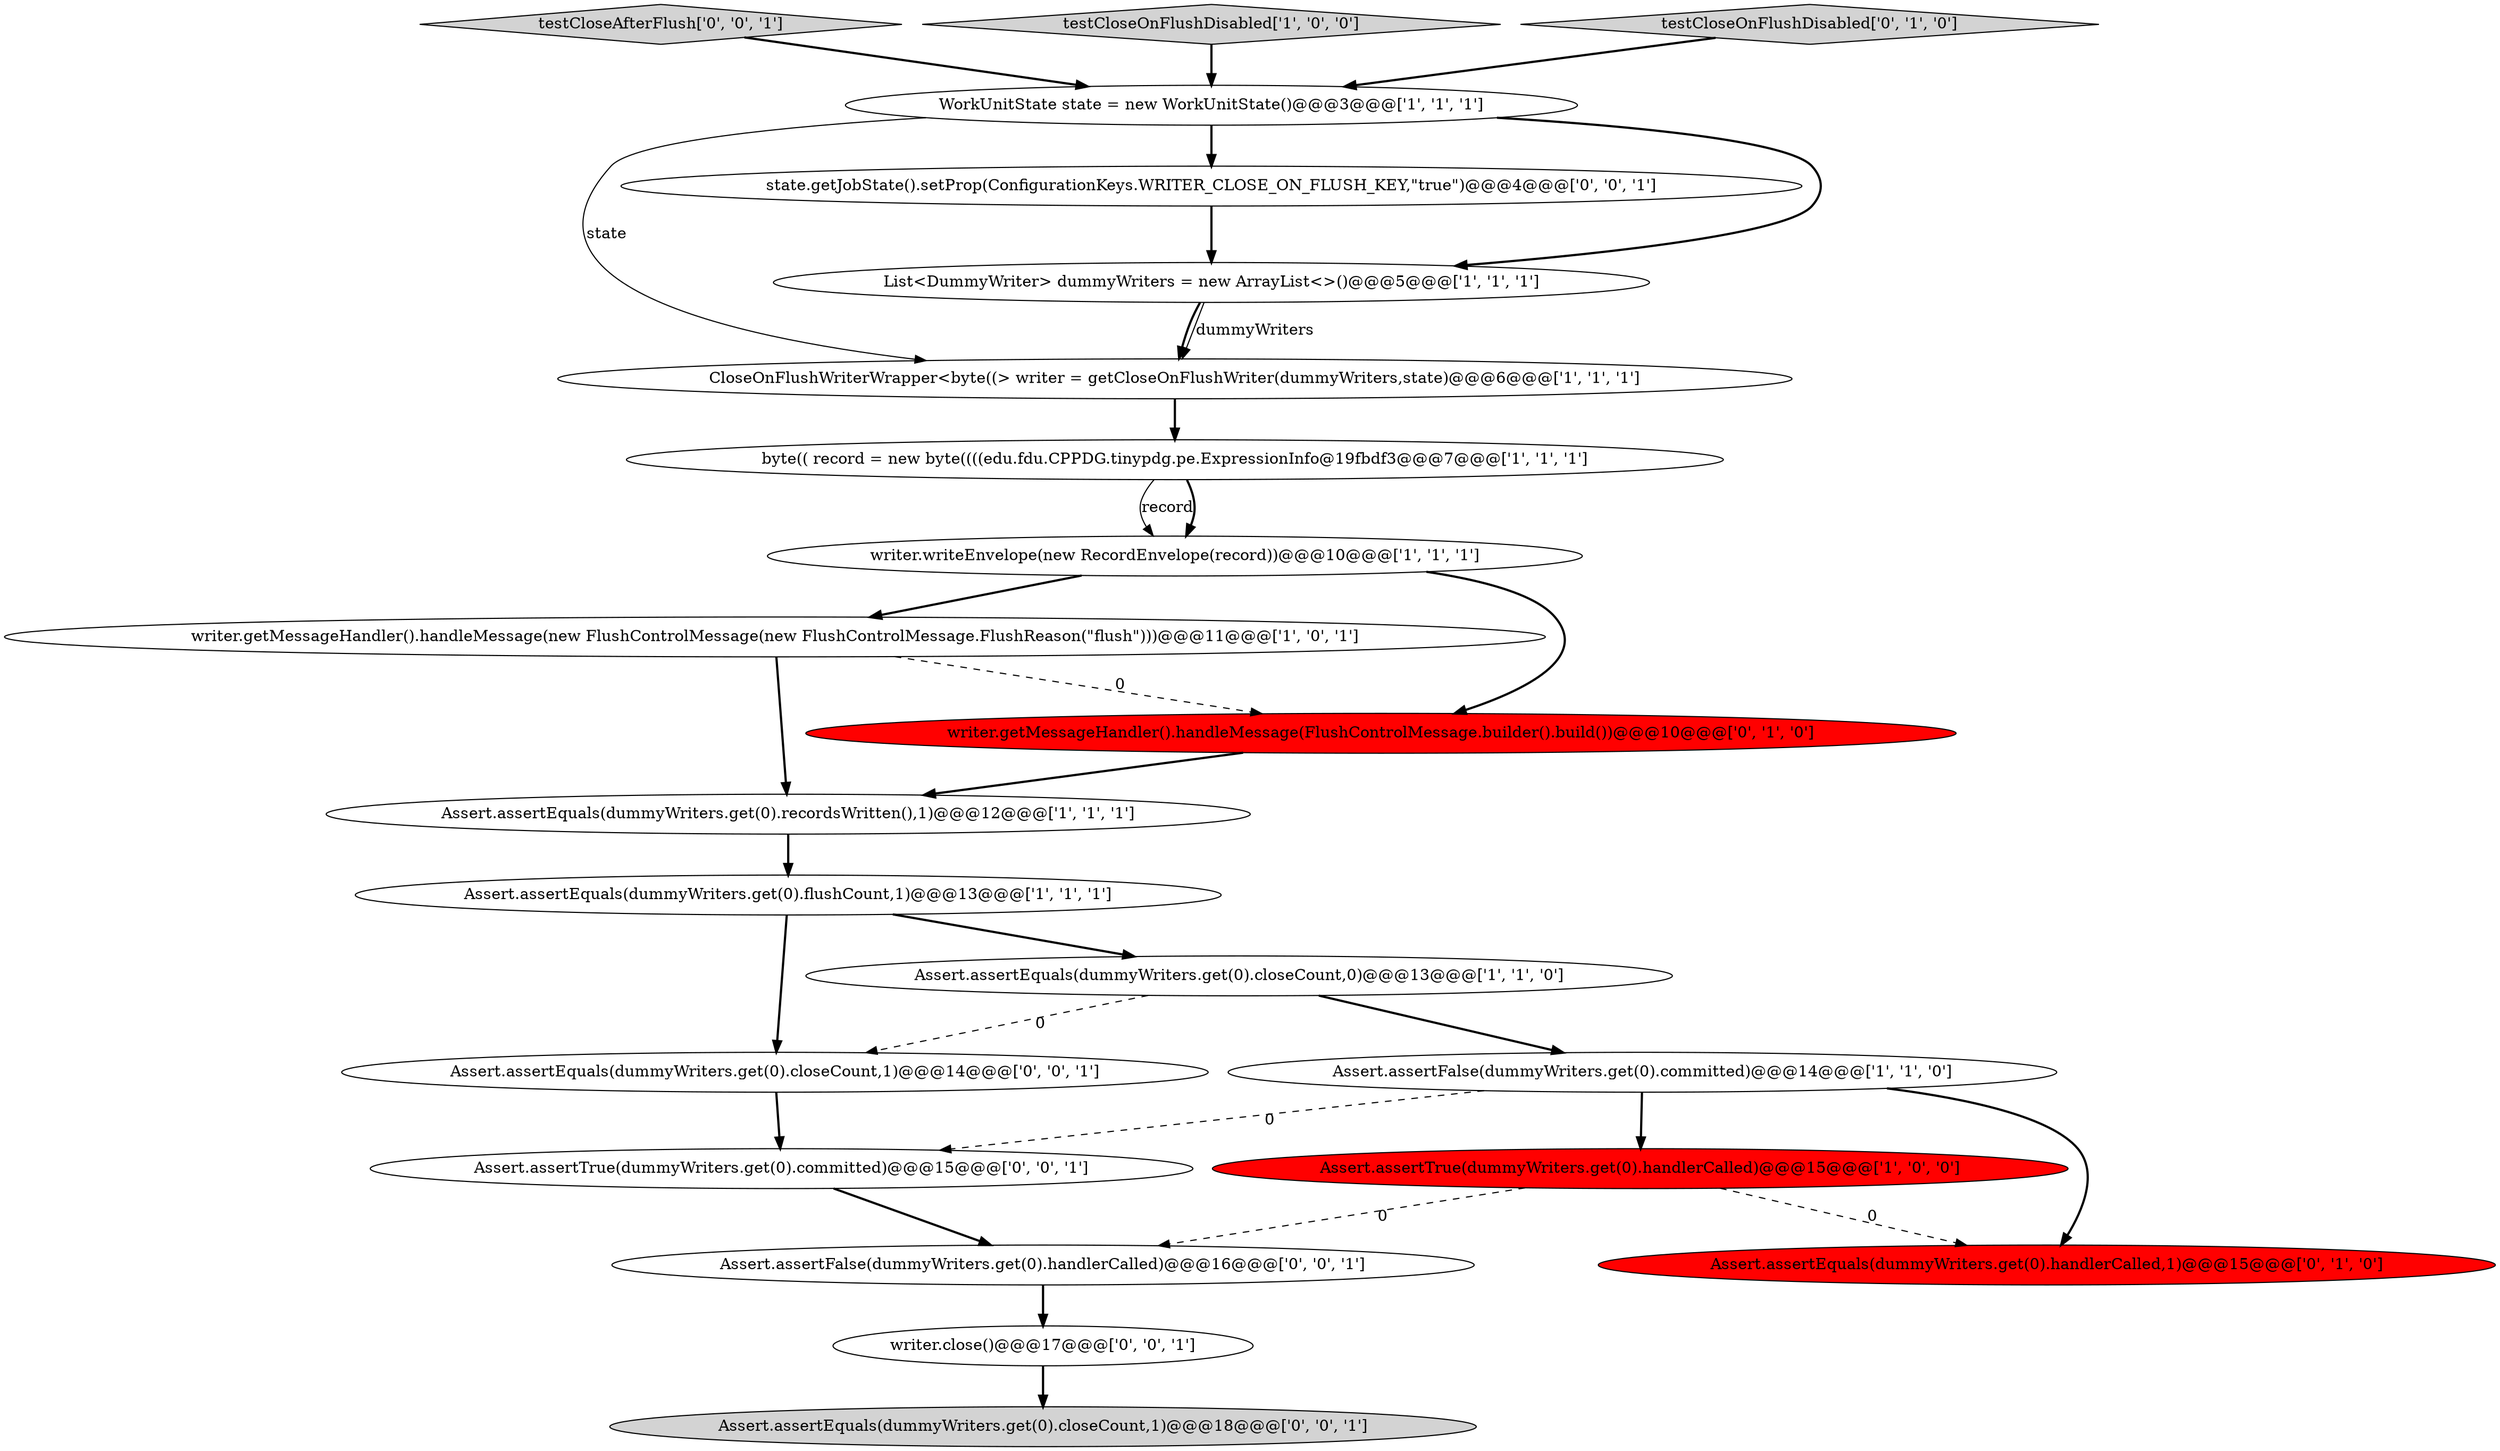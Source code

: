 digraph {
11 [style = filled, label = "CloseOnFlushWriterWrapper<byte((> writer = getCloseOnFlushWriter(dummyWriters,state)@@@6@@@['1', '1', '1']", fillcolor = white, shape = ellipse image = "AAA0AAABBB1BBB"];
0 [style = filled, label = "writer.getMessageHandler().handleMessage(new FlushControlMessage(new FlushControlMessage.FlushReason(\"flush\")))@@@11@@@['1', '0', '1']", fillcolor = white, shape = ellipse image = "AAA0AAABBB1BBB"];
5 [style = filled, label = "Assert.assertTrue(dummyWriters.get(0).handlerCalled)@@@15@@@['1', '0', '0']", fillcolor = red, shape = ellipse image = "AAA1AAABBB1BBB"];
6 [style = filled, label = "Assert.assertEquals(dummyWriters.get(0).flushCount,1)@@@13@@@['1', '1', '1']", fillcolor = white, shape = ellipse image = "AAA0AAABBB1BBB"];
19 [style = filled, label = "Assert.assertEquals(dummyWriters.get(0).closeCount,1)@@@14@@@['0', '0', '1']", fillcolor = white, shape = ellipse image = "AAA0AAABBB3BBB"];
1 [style = filled, label = "WorkUnitState state = new WorkUnitState()@@@3@@@['1', '1', '1']", fillcolor = white, shape = ellipse image = "AAA0AAABBB1BBB"];
18 [style = filled, label = "testCloseAfterFlush['0', '0', '1']", fillcolor = lightgray, shape = diamond image = "AAA0AAABBB3BBB"];
20 [style = filled, label = "writer.close()@@@17@@@['0', '0', '1']", fillcolor = white, shape = ellipse image = "AAA0AAABBB3BBB"];
7 [style = filled, label = "Assert.assertFalse(dummyWriters.get(0).committed)@@@14@@@['1', '1', '0']", fillcolor = white, shape = ellipse image = "AAA0AAABBB1BBB"];
8 [style = filled, label = "testCloseOnFlushDisabled['1', '0', '0']", fillcolor = lightgray, shape = diamond image = "AAA0AAABBB1BBB"];
12 [style = filled, label = "testCloseOnFlushDisabled['0', '1', '0']", fillcolor = lightgray, shape = diamond image = "AAA0AAABBB2BBB"];
2 [style = filled, label = "byte(( record = new byte((((edu.fdu.CPPDG.tinypdg.pe.ExpressionInfo@19fbdf3@@@7@@@['1', '1', '1']", fillcolor = white, shape = ellipse image = "AAA0AAABBB1BBB"];
15 [style = filled, label = "Assert.assertTrue(dummyWriters.get(0).committed)@@@15@@@['0', '0', '1']", fillcolor = white, shape = ellipse image = "AAA0AAABBB3BBB"];
17 [style = filled, label = "state.getJobState().setProp(ConfigurationKeys.WRITER_CLOSE_ON_FLUSH_KEY,\"true\")@@@4@@@['0', '0', '1']", fillcolor = white, shape = ellipse image = "AAA0AAABBB3BBB"];
3 [style = filled, label = "Assert.assertEquals(dummyWriters.get(0).closeCount,0)@@@13@@@['1', '1', '0']", fillcolor = white, shape = ellipse image = "AAA0AAABBB1BBB"];
4 [style = filled, label = "Assert.assertEquals(dummyWriters.get(0).recordsWritten(),1)@@@12@@@['1', '1', '1']", fillcolor = white, shape = ellipse image = "AAA0AAABBB1BBB"];
9 [style = filled, label = "List<DummyWriter> dummyWriters = new ArrayList<>()@@@5@@@['1', '1', '1']", fillcolor = white, shape = ellipse image = "AAA0AAABBB1BBB"];
14 [style = filled, label = "writer.getMessageHandler().handleMessage(FlushControlMessage.builder().build())@@@10@@@['0', '1', '0']", fillcolor = red, shape = ellipse image = "AAA1AAABBB2BBB"];
13 [style = filled, label = "Assert.assertEquals(dummyWriters.get(0).handlerCalled,1)@@@15@@@['0', '1', '0']", fillcolor = red, shape = ellipse image = "AAA1AAABBB2BBB"];
16 [style = filled, label = "Assert.assertFalse(dummyWriters.get(0).handlerCalled)@@@16@@@['0', '0', '1']", fillcolor = white, shape = ellipse image = "AAA0AAABBB3BBB"];
21 [style = filled, label = "Assert.assertEquals(dummyWriters.get(0).closeCount,1)@@@18@@@['0', '0', '1']", fillcolor = lightgray, shape = ellipse image = "AAA0AAABBB3BBB"];
10 [style = filled, label = "writer.writeEnvelope(new RecordEnvelope(record))@@@10@@@['1', '1', '1']", fillcolor = white, shape = ellipse image = "AAA0AAABBB1BBB"];
7->13 [style = bold, label=""];
5->13 [style = dashed, label="0"];
6->3 [style = bold, label=""];
2->10 [style = solid, label="record"];
9->11 [style = bold, label=""];
10->14 [style = bold, label=""];
4->6 [style = bold, label=""];
9->11 [style = solid, label="dummyWriters"];
17->9 [style = bold, label=""];
6->19 [style = bold, label=""];
2->10 [style = bold, label=""];
12->1 [style = bold, label=""];
15->16 [style = bold, label=""];
11->2 [style = bold, label=""];
1->9 [style = bold, label=""];
1->17 [style = bold, label=""];
3->19 [style = dashed, label="0"];
20->21 [style = bold, label=""];
5->16 [style = dashed, label="0"];
0->14 [style = dashed, label="0"];
8->1 [style = bold, label=""];
7->5 [style = bold, label=""];
18->1 [style = bold, label=""];
3->7 [style = bold, label=""];
0->4 [style = bold, label=""];
10->0 [style = bold, label=""];
1->11 [style = solid, label="state"];
7->15 [style = dashed, label="0"];
19->15 [style = bold, label=""];
16->20 [style = bold, label=""];
14->4 [style = bold, label=""];
}
